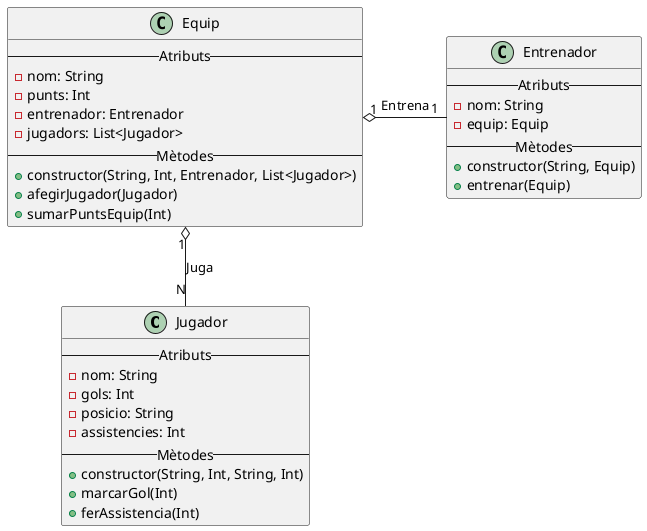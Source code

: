 @startuml
'https://plantuml.com/class-diagram


class Jugador {
    -- Atributs --
    - nom: String
    - gols: Int
    - posicio: String
    - assistencies: Int
    -- Mètodes --
    + constructor(String, Int, String, Int)
    + marcarGol(Int)
    + ferAssistencia(Int)
}

class Entrenador{
    -- Atributs --
    - nom: String
    - equip: Equip
    -- Mètodes --
    + constructor(String, Equip)
    + entrenar(Equip)
}

class Equip {
    -- Atributs --
    - nom: String
    - punts: Int
    - entrenador: Entrenador
    - jugadors: List<Jugador>
    -- Mètodes --
    + constructor(String, Int, Entrenador, List<Jugador>)
    + afegirJugador(Jugador)
    + sumarPuntsEquip(Int)
}

Equip "1" o-- "N" Jugador: Juga
Equip "1" o-right- "1" Entrenador: Entrena


@enduml
